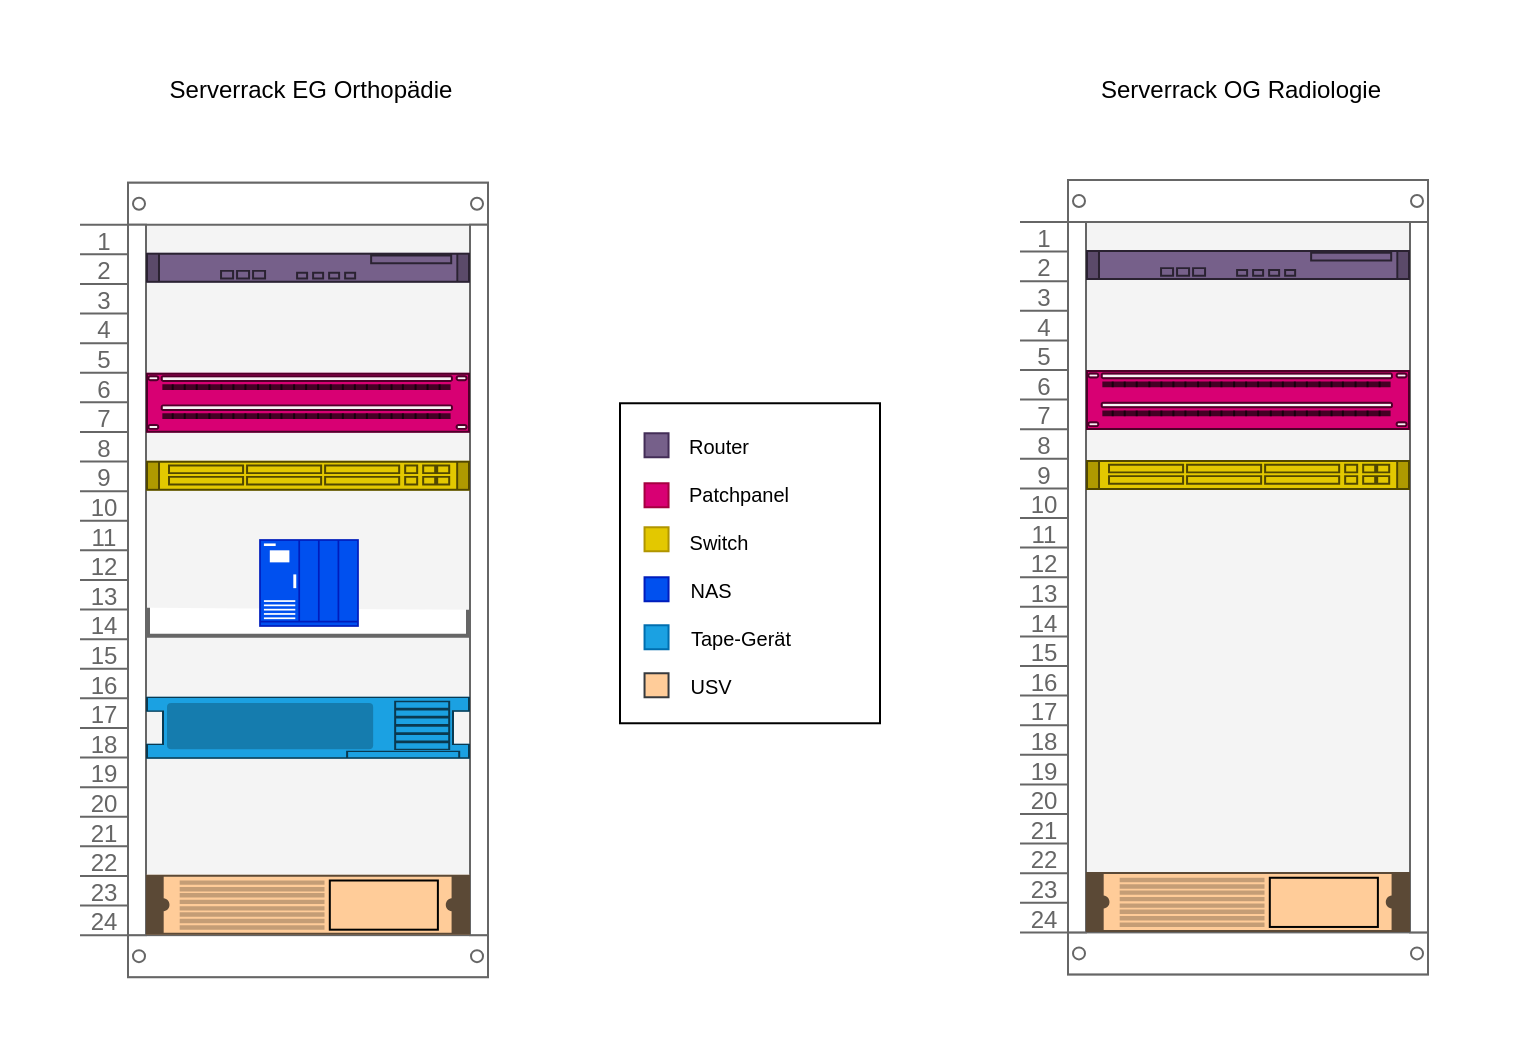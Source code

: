 <mxfile version="26.0.11">
  <diagram name="Seite-1" id="Bdb50YRKbIY16klMH7Ui">
    <mxGraphModel dx="303" dy="619" grid="1" gridSize="10" guides="1" tooltips="1" connect="1" arrows="1" fold="1" page="1" pageScale="1" pageWidth="827" pageHeight="1169" math="0" shadow="0">
      <root>
        <mxCell id="0" />
        <mxCell id="1" parent="0" />
        <mxCell id="9h58rUKjXUOj7ECKImGy-62" value="" style="rounded=0;whiteSpace=wrap;html=1;fillColor=default;strokeColor=none;" vertex="1" parent="1">
          <mxGeometry x="1240" y="60" width="760" height="520" as="geometry" />
        </mxCell>
        <mxCell id="9h58rUKjXUOj7ECKImGy-1" value="" style="strokeColor=#666666;html=1;verticalLabelPosition=bottom;labelBackgroundColor=#ffffff;verticalAlign=top;outlineConnect=0;shadow=0;dashed=0;shape=mxgraph.rackGeneral.rackCabinet3;fillColor2=#f4f4f4;container=1;collapsible=0;childLayout=rack;allowGaps=1;marginLeft=33;marginRight=9;marginTop=21;marginBottom=22;textColor=#666666;numDisp=ascend;movable=1;resizable=1;rotatable=1;deletable=1;editable=1;locked=0;connectable=1;" vertex="1" parent="1">
          <mxGeometry x="1280" y="151.37" width="204" height="395" as="geometry" />
        </mxCell>
        <mxCell id="9h58rUKjXUOj7ECKImGy-2" value="" style="shape=mxgraph.rack.cisco.cisco_asr_1001_router;html=1;labelPosition=right;align=left;spacingLeft=15;dashed=0;shadow=0;fillColor=#76608a;fontColor=#ffffff;strokeColor=#432D57;" vertex="1" parent="9h58rUKjXUOj7ECKImGy-1">
          <mxGeometry x="33" y="35" width="162" height="15" as="geometry" />
        </mxCell>
        <mxCell id="9h58rUKjXUOj7ECKImGy-3" value="" style="strokeColor=#A50040;html=1;labelPosition=right;align=left;spacingLeft=15;shadow=0;dashed=0;outlineConnect=0;shape=mxgraph.rack.general.cat5e_enhanced_patch_panel_48_ports;fillColor=#d80073;fontColor=#ffffff;" vertex="1" parent="9h58rUKjXUOj7ECKImGy-1">
          <mxGeometry x="33" y="95" width="162" height="30" as="geometry" />
        </mxCell>
        <mxCell id="9h58rUKjXUOj7ECKImGy-4" value="" style="shape=mxgraph.rack.cisco.cisco_catalyst_4948_switch;html=1;labelPosition=right;align=left;spacingLeft=15;dashed=0;shadow=0;fillColor=#e3c800;fontColor=#000000;strokeColor=#B09500;" vertex="1" parent="9h58rUKjXUOj7ECKImGy-1">
          <mxGeometry x="33" y="139" width="162" height="15" as="geometry" />
        </mxCell>
        <mxCell id="9h58rUKjXUOj7ECKImGy-5" value="" style="strokeColor=#666666;html=1;labelPosition=right;align=left;spacingLeft=15;shadow=0;dashed=0;outlineConnect=0;shape=mxgraph.rackGeneral.shelf;container=1;collapsible=0" vertex="1" parent="9h58rUKjXUOj7ECKImGy-1">
          <mxGeometry x="33" y="212.5" width="162" height="15" as="geometry" />
        </mxCell>
        <mxCell id="9h58rUKjXUOj7ECKImGy-6" value="" style="shape=mxgraph.rack.oracle.sun_server_x2-4;html=1;labelPosition=right;align=left;spacingLeft=15;dashed=0;shadow=0;fillColor=#1ba1e2;fontColor=#ffffff;strokeColor=#006EAF;" vertex="1" parent="9h58rUKjXUOj7ECKImGy-1">
          <mxGeometry x="33" y="257" width="162" height="31" as="geometry" />
        </mxCell>
        <mxCell id="9h58rUKjXUOj7ECKImGy-7" value="" style="shape=mxgraph.rack.apc.apc_smart_ups_1000-3000_va_2u;html=1;labelPosition=right;align=left;spacingLeft=15;dashed=0;shadow=0;fillColor=#ffcc99;strokeColor=#36393d;" vertex="1" parent="9h58rUKjXUOj7ECKImGy-1">
          <mxGeometry x="33" y="346" width="162" height="30" as="geometry" />
        </mxCell>
        <mxCell id="9h58rUKjXUOj7ECKImGy-8" value="" style="rounded=0;whiteSpace=wrap;html=1;fillColor=none;" vertex="1" parent="1">
          <mxGeometry x="1550" y="261.63" width="130" height="160" as="geometry" />
        </mxCell>
        <mxCell id="9h58rUKjXUOj7ECKImGy-9" value="NAS" style="text;html=1;align=center;verticalAlign=middle;resizable=0;points=[];autosize=1;strokeColor=none;fillColor=none;fontSize=10;" vertex="1" parent="1">
          <mxGeometry x="1575" y="339.63" width="40" height="30" as="geometry" />
        </mxCell>
        <mxCell id="9h58rUKjXUOj7ECKImGy-10" value="Router" style="text;html=1;align=center;verticalAlign=middle;resizable=0;points=[];autosize=1;strokeColor=none;fillColor=none;fontSize=10;" vertex="1" parent="1">
          <mxGeometry x="1574.27" y="267.63" width="50" height="30" as="geometry" />
        </mxCell>
        <mxCell id="9h58rUKjXUOj7ECKImGy-11" value="Switch" style="text;html=1;align=center;verticalAlign=middle;resizable=0;points=[];autosize=1;strokeColor=none;fillColor=none;fontSize=10;" vertex="1" parent="1">
          <mxGeometry x="1574.27" y="315.63" width="50" height="30" as="geometry" />
        </mxCell>
        <mxCell id="9h58rUKjXUOj7ECKImGy-12" value="Patchpanel" style="text;html=1;align=center;verticalAlign=middle;resizable=0;points=[];autosize=1;strokeColor=none;fillColor=none;fontSize=10;" vertex="1" parent="1">
          <mxGeometry x="1574.27" y="291.63" width="70" height="30" as="geometry" />
        </mxCell>
        <mxCell id="9h58rUKjXUOj7ECKImGy-13" value="" style="rounded=0;whiteSpace=wrap;html=1;fillColor=#d80073;fontColor=#ffffff;strokeColor=#A50040;" vertex="1" parent="1">
          <mxGeometry x="1562.27" y="301.63" width="12" height="12" as="geometry" />
        </mxCell>
        <mxCell id="9h58rUKjXUOj7ECKImGy-14" value="" style="rounded=0;whiteSpace=wrap;html=1;fillColor=#76608a;fontColor=#ffffff;strokeColor=#432D57;" vertex="1" parent="1">
          <mxGeometry x="1562.27" y="276.63" width="12" height="12" as="geometry" />
        </mxCell>
        <mxCell id="9h58rUKjXUOj7ECKImGy-15" value="" style="rounded=0;whiteSpace=wrap;html=1;fillColor=#0050ef;fontColor=#ffffff;strokeColor=#001DBC;" vertex="1" parent="1">
          <mxGeometry x="1562.27" y="348.63" width="12" height="12" as="geometry" />
        </mxCell>
        <mxCell id="9h58rUKjXUOj7ECKImGy-16" value="" style="rounded=0;whiteSpace=wrap;html=1;fillColor=#e3c800;fontColor=#000000;strokeColor=#B09500;" vertex="1" parent="1">
          <mxGeometry x="1562.27" y="323.63" width="12" height="12" as="geometry" />
        </mxCell>
        <mxCell id="9h58rUKjXUOj7ECKImGy-17" value="" style="rounded=0;whiteSpace=wrap;html=1;fillColor=#ffcc99;strokeColor=#36393d;" vertex="1" parent="1">
          <mxGeometry x="1562.27" y="396.63" width="12" height="12" as="geometry" />
        </mxCell>
        <mxCell id="9h58rUKjXUOj7ECKImGy-18" value="USV" style="text;html=1;align=center;verticalAlign=middle;resizable=0;points=[];autosize=1;strokeColor=none;fillColor=none;fontSize=10;" vertex="1" parent="1">
          <mxGeometry x="1575" y="387.63" width="40" height="30" as="geometry" />
        </mxCell>
        <mxCell id="9h58rUKjXUOj7ECKImGy-19" value="" style="fontColor=#ffffff;verticalAlign=top;verticalLabelPosition=bottom;labelPosition=center;align=center;html=1;outlineConnect=0;fillColor=#0050ef;strokeColor=#001DBC;gradientDirection=north;strokeWidth=2;shape=mxgraph.networks.ups_enterprise;" vertex="1" parent="1">
          <mxGeometry x="1370" y="330" width="49" height="43" as="geometry" />
        </mxCell>
        <mxCell id="9h58rUKjXUOj7ECKImGy-20" value="&lt;span style=&quot;color: rgba(0, 0, 0, 0); font-family: monospace; font-size: 0px; text-align: start;&quot;&gt;%3CmxGraphModel%3E%3Croot%3E%3CmxCell%20id%3D%220%22%2F%3E%3CmxCell%20id%3D%221%22%20parent%3D%220%22%2F%3E%3CmxCell%20id%3D%222%22%20value%3D%22NAS%22%20style%3D%22text%3Bhtml%3D1%3Balign%3Dcenter%3BverticalAlign%3Dmiddle%3Bresizable%3D0%3Bpoints%3D%5B%5D%3Bautosize%3D1%3BstrokeColor%3Dnone%3BfillColor%3Dnone%3BfontSize%3D10%3B%22%20vertex%3D%221%22%20parent%3D%221%22%3E%3CmxGeometry%20x%3D%221545%22%20y%3D%22339%22%20width%3D%2240%22%20height%3D%2230%22%20as%3D%22geometry%22%2F%3E%3C%2FmxCell%3E%3C%2Froot%3E%3C%2FmxGraphModel%3E&lt;/span&gt;Tape-Gerät" style="text;html=1;align=center;verticalAlign=middle;resizable=0;points=[];autosize=1;strokeColor=none;fillColor=none;fontSize=10;" vertex="1" parent="1">
          <mxGeometry x="1575" y="363.63" width="70" height="30" as="geometry" />
        </mxCell>
        <mxCell id="9h58rUKjXUOj7ECKImGy-21" value="" style="rounded=0;whiteSpace=wrap;html=1;fillColor=#1ba1e2;fontColor=#ffffff;strokeColor=#006EAF;" vertex="1" parent="1">
          <mxGeometry x="1562.27" y="372.63" width="12" height="12" as="geometry" />
        </mxCell>
        <mxCell id="9h58rUKjXUOj7ECKImGy-22" value="Serverrack EG Orthopädie" style="text;html=1;align=center;verticalAlign=middle;resizable=0;points=[];autosize=1;strokeColor=none;fillColor=none;" vertex="1" parent="1">
          <mxGeometry x="1314.5" y="90" width="160" height="30" as="geometry" />
        </mxCell>
        <mxCell id="9h58rUKjXUOj7ECKImGy-41" value="" style="strokeColor=#666666;html=1;verticalLabelPosition=bottom;labelBackgroundColor=#ffffff;verticalAlign=top;outlineConnect=0;shadow=0;dashed=0;shape=mxgraph.rackGeneral.rackCabinet3;fillColor2=#f4f4f4;container=1;collapsible=0;childLayout=rack;allowGaps=1;marginLeft=33;marginRight=9;marginTop=21;marginBottom=22;textColor=#666666;numDisp=ascend;" vertex="1" parent="1">
          <mxGeometry x="1750" y="150" width="204" height="395" as="geometry" />
        </mxCell>
        <mxCell id="9h58rUKjXUOj7ECKImGy-42" value="" style="shape=mxgraph.rack.cisco.cisco_asr_1001_router;html=1;labelPosition=right;align=left;spacingLeft=15;dashed=0;shadow=0;fillColor=#76608a;fontColor=#ffffff;strokeColor=#432D57;" vertex="1" parent="9h58rUKjXUOj7ECKImGy-41">
          <mxGeometry x="33" y="35" width="162" height="15" as="geometry" />
        </mxCell>
        <mxCell id="9h58rUKjXUOj7ECKImGy-43" value="" style="strokeColor=#A50040;html=1;labelPosition=right;align=left;spacingLeft=15;shadow=0;dashed=0;outlineConnect=0;shape=mxgraph.rack.general.cat5e_enhanced_patch_panel_48_ports;fillColor=#d80073;fontColor=#ffffff;" vertex="1" parent="9h58rUKjXUOj7ECKImGy-41">
          <mxGeometry x="33" y="95" width="162" height="30" as="geometry" />
        </mxCell>
        <mxCell id="9h58rUKjXUOj7ECKImGy-44" value="" style="shape=mxgraph.rack.cisco.cisco_catalyst_4948_switch;html=1;labelPosition=right;align=left;spacingLeft=15;dashed=0;shadow=0;fillColor=#e3c800;fontColor=#000000;strokeColor=#B09500;" vertex="1" parent="9h58rUKjXUOj7ECKImGy-41">
          <mxGeometry x="33" y="140" width="162" height="15" as="geometry" />
        </mxCell>
        <mxCell id="9h58rUKjXUOj7ECKImGy-45" value="" style="shape=mxgraph.rack.apc.apc_smart_ups_1000-3000_va_2u;html=1;labelPosition=right;align=left;spacingLeft=15;dashed=0;shadow=0;fillColor=#ffcc99;strokeColor=#36393d;" vertex="1" parent="9h58rUKjXUOj7ECKImGy-41">
          <mxGeometry x="33" y="346" width="162" height="30" as="geometry" />
        </mxCell>
        <mxCell id="9h58rUKjXUOj7ECKImGy-59" value="Serverrack OG Radiologie" style="text;html=1;align=center;verticalAlign=middle;resizable=0;points=[];autosize=1;strokeColor=none;fillColor=none;" vertex="1" parent="1">
          <mxGeometry x="1780" y="90" width="160" height="30" as="geometry" />
        </mxCell>
      </root>
    </mxGraphModel>
  </diagram>
</mxfile>
